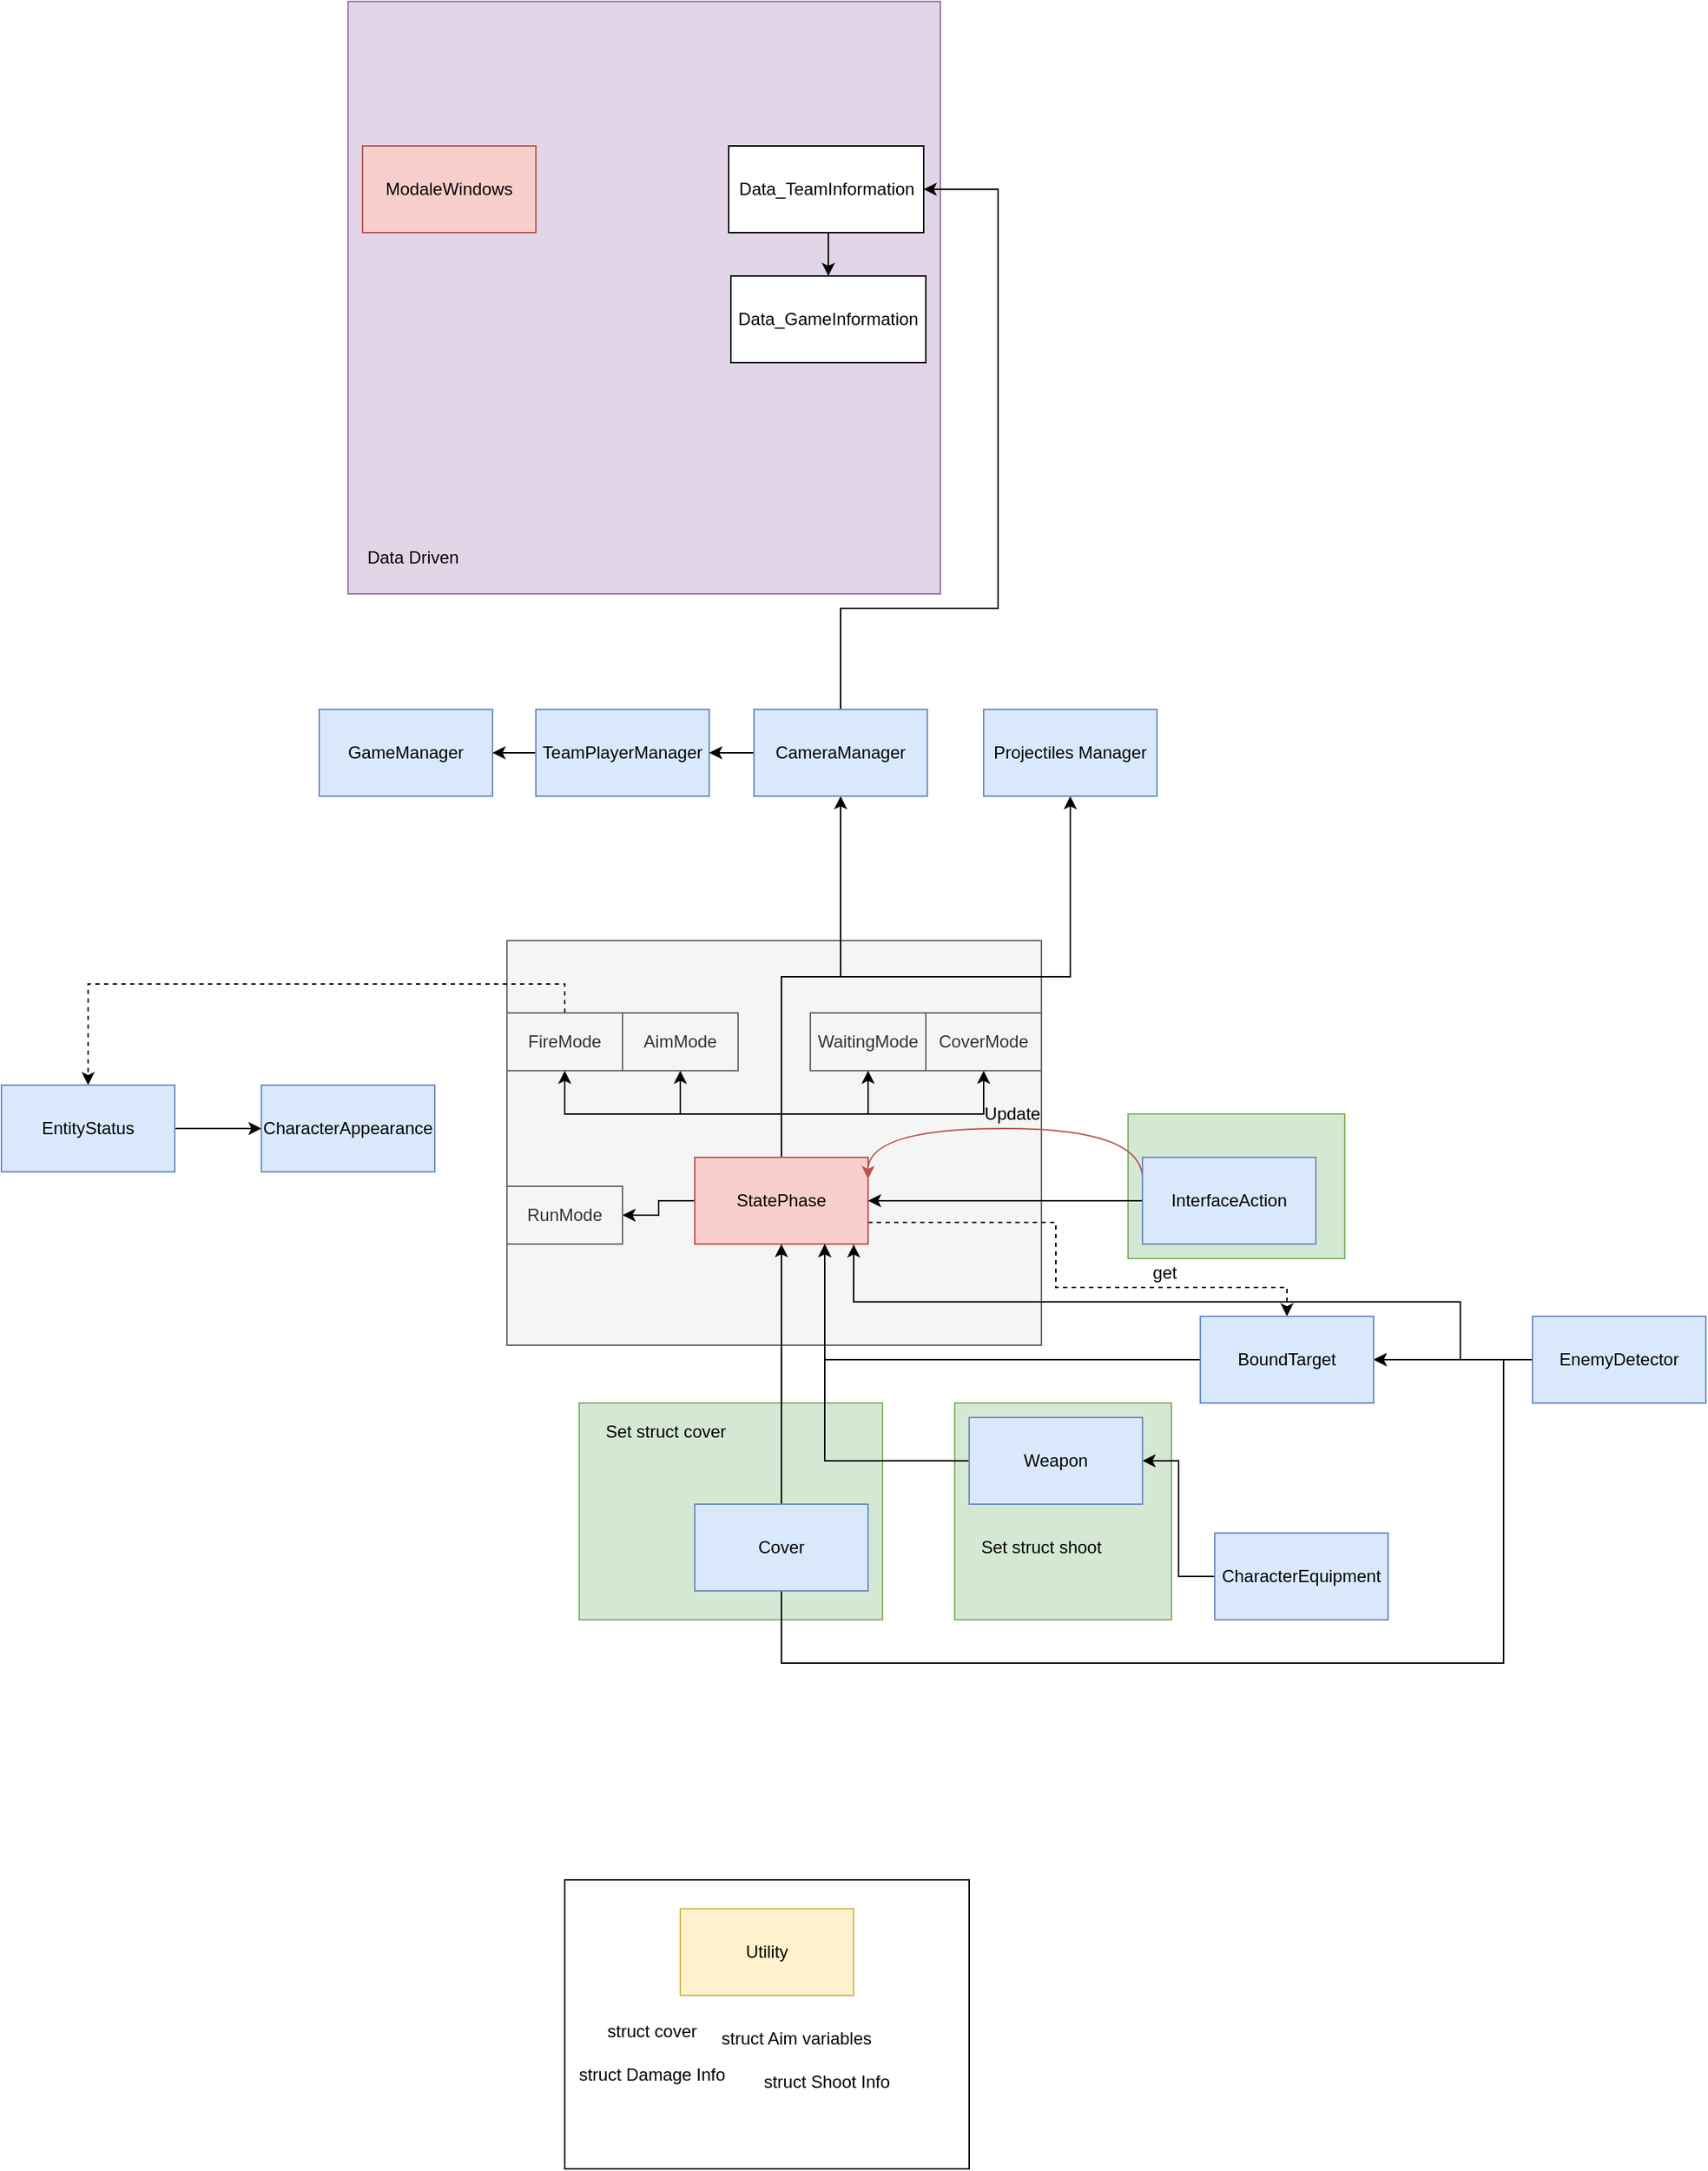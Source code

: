 <mxfile version="19.0.3" type="device"><diagram id="tCTEgO2qFkj5q9trx0ss" name="Page-1"><mxGraphModel dx="2211" dy="2024" grid="1" gridSize="10" guides="1" tooltips="1" connect="1" arrows="1" fold="1" page="1" pageScale="1" pageWidth="827" pageHeight="1169" math="0" shadow="0"><root><mxCell id="0"/><mxCell id="1" parent="0"/><mxCell id="VukHi4_PjChNisi4whg4-3" value="" style="whiteSpace=wrap;html=1;aspect=fixed;fillColor=#e1d5e7;strokeColor=#9673a6;" parent="1" vertex="1"><mxGeometry x="50" y="-450" width="410" height="410" as="geometry"/></mxCell><mxCell id="D6vYxCn1FDiSgEgdDN5m-7" value="" style="whiteSpace=wrap;html=1;aspect=fixed;fillColor=#d5e8d4;strokeColor=#82b366;" parent="1" vertex="1"><mxGeometry x="470" y="520" width="150" height="150" as="geometry"/></mxCell><mxCell id="ZZHIDNOu3zNdZaFpJTHV-19" value="" style="rounded=0;whiteSpace=wrap;html=1;fillColor=#d5e8d4;strokeColor=#82b366;" parent="1" vertex="1"><mxGeometry x="590" y="320" width="150" height="100" as="geometry"/></mxCell><mxCell id="ZZHIDNOu3zNdZaFpJTHV-18" value="" style="rounded=0;whiteSpace=wrap;html=1;fillColor=#d5e8d4;strokeColor=#82b366;" parent="1" vertex="1"><mxGeometry x="210" y="520" width="210" height="150" as="geometry"/></mxCell><mxCell id="ZZHIDNOu3zNdZaFpJTHV-17" value="" style="rounded=0;whiteSpace=wrap;html=1;fillColor=#f5f5f5;fontColor=#333333;strokeColor=#666666;" parent="1" vertex="1"><mxGeometry x="160" y="200" width="370" height="280" as="geometry"/></mxCell><mxCell id="ZZHIDNOu3zNdZaFpJTHV-14" style="edgeStyle=orthogonalEdgeStyle;rounded=0;orthogonalLoop=1;jettySize=auto;html=1;exitX=0.5;exitY=0;exitDx=0;exitDy=0;entryX=0.5;entryY=1;entryDx=0;entryDy=0;" parent="1" source="ZZHIDNOu3zNdZaFpJTHV-1" target="ZZHIDNOu3zNdZaFpJTHV-5" edge="1"><mxGeometry relative="1" as="geometry"/></mxCell><mxCell id="ZZHIDNOu3zNdZaFpJTHV-15" style="edgeStyle=orthogonalEdgeStyle;rounded=0;orthogonalLoop=1;jettySize=auto;html=1;exitX=0.5;exitY=0;exitDx=0;exitDy=0;entryX=0.5;entryY=1;entryDx=0;entryDy=0;" parent="1" source="ZZHIDNOu3zNdZaFpJTHV-1" target="ZZHIDNOu3zNdZaFpJTHV-6" edge="1"><mxGeometry relative="1" as="geometry"/></mxCell><mxCell id="ZZHIDNOu3zNdZaFpJTHV-38" style="edgeStyle=orthogonalEdgeStyle;rounded=0;orthogonalLoop=1;jettySize=auto;html=1;exitX=0.5;exitY=0;exitDx=0;exitDy=0;entryX=0.5;entryY=1;entryDx=0;entryDy=0;" parent="1" source="ZZHIDNOu3zNdZaFpJTHV-1" target="ZZHIDNOu3zNdZaFpJTHV-36" edge="1"><mxGeometry relative="1" as="geometry"/></mxCell><mxCell id="ZZHIDNOu3zNdZaFpJTHV-39" style="edgeStyle=orthogonalEdgeStyle;rounded=0;orthogonalLoop=1;jettySize=auto;html=1;exitX=0.5;exitY=0;exitDx=0;exitDy=0;entryX=0.5;entryY=1;entryDx=0;entryDy=0;" parent="1" source="ZZHIDNOu3zNdZaFpJTHV-1" target="ZZHIDNOu3zNdZaFpJTHV-37" edge="1"><mxGeometry relative="1" as="geometry"/></mxCell><mxCell id="6qIB1XPldjNz_aJLj8l7-2" style="edgeStyle=orthogonalEdgeStyle;rounded=0;orthogonalLoop=1;jettySize=auto;html=1;exitX=1;exitY=0.75;exitDx=0;exitDy=0;dashed=1;" parent="1" source="ZZHIDNOu3zNdZaFpJTHV-1" target="JljYocN0lzqDGtctoEf5-1" edge="1"><mxGeometry relative="1" as="geometry"><Array as="points"><mxPoint x="540" y="395"/><mxPoint x="540" y="440"/><mxPoint x="700" y="440"/></Array></mxGeometry></mxCell><mxCell id="P7C32Zq1r6FT77Jx-Ter-2" style="edgeStyle=orthogonalEdgeStyle;rounded=0;orthogonalLoop=1;jettySize=auto;html=1;entryX=1;entryY=0.5;entryDx=0;entryDy=0;" parent="1" source="ZZHIDNOu3zNdZaFpJTHV-1" target="P7C32Zq1r6FT77Jx-Ter-1" edge="1"><mxGeometry relative="1" as="geometry"/></mxCell><mxCell id="LX9FoOZKNLVqJj4Y1FSg-2" style="edgeStyle=orthogonalEdgeStyle;rounded=0;orthogonalLoop=1;jettySize=auto;html=1;exitX=0.5;exitY=0;exitDx=0;exitDy=0;entryX=0.5;entryY=1;entryDx=0;entryDy=0;" parent="1" source="ZZHIDNOu3zNdZaFpJTHV-1" target="LX9FoOZKNLVqJj4Y1FSg-1" edge="1"><mxGeometry relative="1" as="geometry"/></mxCell><mxCell id="LX9FoOZKNLVqJj4Y1FSg-3" style="edgeStyle=orthogonalEdgeStyle;rounded=0;orthogonalLoop=1;jettySize=auto;html=1;exitX=0.5;exitY=0;exitDx=0;exitDy=0;" parent="1" source="ZZHIDNOu3zNdZaFpJTHV-1" target="UtRm3pZluISCBIhrPUxs-17" edge="1"><mxGeometry relative="1" as="geometry"/></mxCell><mxCell id="ZZHIDNOu3zNdZaFpJTHV-1" value="StatePhase" style="rounded=0;whiteSpace=wrap;html=1;fillColor=#f8cecc;strokeColor=#b85450;" parent="1" vertex="1"><mxGeometry x="290" y="350" width="120" height="60" as="geometry"/></mxCell><mxCell id="ZZHIDNOu3zNdZaFpJTHV-12" style="edgeStyle=orthogonalEdgeStyle;rounded=0;orthogonalLoop=1;jettySize=auto;html=1;exitX=0.5;exitY=0;exitDx=0;exitDy=0;entryX=0.5;entryY=1;entryDx=0;entryDy=0;" parent="1" source="ZZHIDNOu3zNdZaFpJTHV-2" target="ZZHIDNOu3zNdZaFpJTHV-1" edge="1"><mxGeometry relative="1" as="geometry"/></mxCell><mxCell id="mobiMwoLKj5RvGygPsU2-4" style="edgeStyle=orthogonalEdgeStyle;rounded=0;orthogonalLoop=1;jettySize=auto;html=1;exitX=0.5;exitY=1;exitDx=0;exitDy=0;entryX=1;entryY=0.5;entryDx=0;entryDy=0;strokeColor=#080303;" parent="1" source="ZZHIDNOu3zNdZaFpJTHV-2" target="JljYocN0lzqDGtctoEf5-1" edge="1"><mxGeometry relative="1" as="geometry"><Array as="points"><mxPoint x="350" y="700"/><mxPoint x="850" y="700"/><mxPoint x="850" y="490"/></Array></mxGeometry></mxCell><mxCell id="ZZHIDNOu3zNdZaFpJTHV-2" value="Cover" style="rounded=0;whiteSpace=wrap;html=1;fillColor=#dae8fc;strokeColor=#6c8ebf;" parent="1" vertex="1"><mxGeometry x="290" y="590" width="120" height="60" as="geometry"/></mxCell><mxCell id="ZZHIDNOu3zNdZaFpJTHV-9" style="edgeStyle=orthogonalEdgeStyle;rounded=0;orthogonalLoop=1;jettySize=auto;html=1;entryX=1;entryY=0.5;entryDx=0;entryDy=0;" parent="1" source="ZZHIDNOu3zNdZaFpJTHV-3" target="ZZHIDNOu3zNdZaFpJTHV-1" edge="1"><mxGeometry relative="1" as="geometry"/></mxCell><mxCell id="m983F00iGrGn_5yZQ7bF-1" style="edgeStyle=orthogonalEdgeStyle;orthogonalLoop=1;jettySize=auto;html=1;exitX=0;exitY=0.25;exitDx=0;exitDy=0;entryX=1;entryY=0.25;entryDx=0;entryDy=0;strokeColor=#b85450;curved=1;fillColor=#f8cecc;" parent="1" source="ZZHIDNOu3zNdZaFpJTHV-3" target="ZZHIDNOu3zNdZaFpJTHV-1" edge="1"><mxGeometry relative="1" as="geometry"><Array as="points"><mxPoint x="600" y="330"/><mxPoint x="410" y="330"/></Array></mxGeometry></mxCell><mxCell id="ZZHIDNOu3zNdZaFpJTHV-3" value="InterfaceAction" style="rounded=0;whiteSpace=wrap;html=1;fillColor=#dae8fc;strokeColor=#6c8ebf;" parent="1" vertex="1"><mxGeometry x="600" y="350" width="120" height="60" as="geometry"/></mxCell><mxCell id="ZZHIDNOu3zNdZaFpJTHV-5" value="AimMode" style="rounded=0;whiteSpace=wrap;html=1;fillColor=#f5f5f5;strokeColor=#666666;fontColor=#333333;" parent="1" vertex="1"><mxGeometry x="240" y="250" width="80" height="40" as="geometry"/></mxCell><mxCell id="ZZHIDNOu3zNdZaFpJTHV-40" style="edgeStyle=orthogonalEdgeStyle;rounded=0;orthogonalLoop=1;jettySize=auto;html=1;exitX=0.5;exitY=0;exitDx=0;exitDy=0;dashed=1;entryX=0.5;entryY=0;entryDx=0;entryDy=0;" parent="1" source="ZZHIDNOu3zNdZaFpJTHV-6" target="00pvtndDqEn2ZNiPaYXM-3" edge="1"><mxGeometry relative="1" as="geometry"><mxPoint x="-369.933" y="300" as="targetPoint"/></mxGeometry></mxCell><mxCell id="ZZHIDNOu3zNdZaFpJTHV-6" value="FireMode" style="rounded=0;whiteSpace=wrap;html=1;fillColor=#f5f5f5;strokeColor=#666666;fontColor=#333333;" parent="1" vertex="1"><mxGeometry x="160" y="250" width="80" height="40" as="geometry"/></mxCell><mxCell id="ZZHIDNOu3zNdZaFpJTHV-20" value="Update" style="text;html=1;strokeColor=none;fillColor=none;align=center;verticalAlign=middle;whiteSpace=wrap;rounded=0;" parent="1" vertex="1"><mxGeometry x="490" y="310" width="40" height="20" as="geometry"/></mxCell><mxCell id="ZZHIDNOu3zNdZaFpJTHV-22" value="Set struct cover" style="text;html=1;strokeColor=none;fillColor=none;align=center;verticalAlign=middle;whiteSpace=wrap;rounded=0;" parent="1" vertex="1"><mxGeometry x="220" y="530" width="100" height="20" as="geometry"/></mxCell><mxCell id="ZZHIDNOu3zNdZaFpJTHV-35" style="edgeStyle=orthogonalEdgeStyle;rounded=0;orthogonalLoop=1;jettySize=auto;html=1;entryX=0.75;entryY=1;entryDx=0;entryDy=0;exitX=0;exitY=0.5;exitDx=0;exitDy=0;" parent="1" source="D6vYxCn1FDiSgEgdDN5m-5" target="ZZHIDNOu3zNdZaFpJTHV-1" edge="1"><mxGeometry relative="1" as="geometry"><mxPoint x="590" y="550" as="sourcePoint"/></mxGeometry></mxCell><mxCell id="ZZHIDNOu3zNdZaFpJTHV-36" value="CoverMode" style="whiteSpace=wrap;html=1;fillColor=#f5f5f5;strokeColor=#666666;fontColor=#333333;" parent="1" vertex="1"><mxGeometry x="450" y="250" width="80" height="40" as="geometry"/></mxCell><mxCell id="D6vYxCn1FDiSgEgdDN5m-3" style="edgeStyle=orthogonalEdgeStyle;rounded=0;orthogonalLoop=1;jettySize=auto;html=1;exitX=0;exitY=0.5;exitDx=0;exitDy=0;entryX=1;entryY=0.5;entryDx=0;entryDy=0;" parent="1" source="D6vYxCn1FDiSgEgdDN5m-2" target="D6vYxCn1FDiSgEgdDN5m-5" edge="1"><mxGeometry relative="1" as="geometry"><mxPoint x="590" y="540" as="targetPoint"/><mxPoint x="637" y="560" as="sourcePoint"/></mxGeometry></mxCell><mxCell id="D6vYxCn1FDiSgEgdDN5m-2" value="CharacterEquipment" style="whiteSpace=wrap;html=1;fillColor=#dae8fc;strokeColor=#6c8ebf;" parent="1" vertex="1"><mxGeometry x="650" y="610" width="120" height="60" as="geometry"/></mxCell><mxCell id="D6vYxCn1FDiSgEgdDN5m-5" value="Weapon" style="rounded=0;whiteSpace=wrap;html=1;fillColor=#dae8fc;strokeColor=#6c8ebf;" parent="1" vertex="1"><mxGeometry x="480" y="530" width="120" height="60" as="geometry"/></mxCell><mxCell id="D6vYxCn1FDiSgEgdDN5m-9" value="Set struct shoot" style="text;html=1;strokeColor=none;fillColor=none;align=center;verticalAlign=middle;whiteSpace=wrap;rounded=0;" parent="1" vertex="1"><mxGeometry x="480" y="610" width="100" height="20" as="geometry"/></mxCell><mxCell id="wYQcqv7IBXYtwom-9PbW-1" style="edgeStyle=orthogonalEdgeStyle;rounded=0;orthogonalLoop=1;jettySize=auto;html=1;entryX=1;entryY=0.5;entryDx=0;entryDy=0;" parent="1" source="D6vYxCn1FDiSgEgdDN5m-11" target="JljYocN0lzqDGtctoEf5-1" edge="1"><mxGeometry relative="1" as="geometry"/></mxCell><mxCell id="UtRm3pZluISCBIhrPUxs-15" style="edgeStyle=orthogonalEdgeStyle;rounded=0;orthogonalLoop=1;jettySize=auto;html=1;exitX=0;exitY=0.5;exitDx=0;exitDy=0;entryX=0.917;entryY=1.004;entryDx=0;entryDy=0;entryPerimeter=0;" parent="1" source="D6vYxCn1FDiSgEgdDN5m-11" target="ZZHIDNOu3zNdZaFpJTHV-1" edge="1"><mxGeometry relative="1" as="geometry"><Array as="points"><mxPoint x="820" y="490"/><mxPoint x="820" y="450"/><mxPoint x="400" y="450"/></Array></mxGeometry></mxCell><mxCell id="D6vYxCn1FDiSgEgdDN5m-11" value="EnemyDetector" style="whiteSpace=wrap;html=1;fillColor=#dae8fc;strokeColor=#6c8ebf;" parent="1" vertex="1"><mxGeometry x="870" y="460" width="120" height="60" as="geometry"/></mxCell><mxCell id="D6vYxCn1FDiSgEgdDN5m-12" style="edgeStyle=orthogonalEdgeStyle;rounded=0;orthogonalLoop=1;jettySize=auto;html=1;exitX=0.5;exitY=1;exitDx=0;exitDy=0;dashed=1;" parent="1" source="ZZHIDNOu3zNdZaFpJTHV-19" target="ZZHIDNOu3zNdZaFpJTHV-19" edge="1"><mxGeometry relative="1" as="geometry"/></mxCell><mxCell id="JljYocN0lzqDGtctoEf5-4" style="edgeStyle=orthogonalEdgeStyle;rounded=0;orthogonalLoop=1;jettySize=auto;html=1;exitX=0;exitY=0.5;exitDx=0;exitDy=0;fillColor=#f8cecc;entryX=0.75;entryY=1;entryDx=0;entryDy=0;strokeColor=#080303;" parent="1" source="JljYocN0lzqDGtctoEf5-1" target="ZZHIDNOu3zNdZaFpJTHV-1" edge="1"><mxGeometry relative="1" as="geometry"><mxPoint x="380" y="410" as="targetPoint"/><Array as="points"><mxPoint x="380" y="490"/></Array></mxGeometry></mxCell><mxCell id="JljYocN0lzqDGtctoEf5-1" value="BoundTarget" style="whiteSpace=wrap;html=1;fillColor=#dae8fc;strokeColor=#6c8ebf;" parent="1" vertex="1"><mxGeometry x="640" y="460" width="120" height="60" as="geometry"/></mxCell><mxCell id="ZZHIDNOu3zNdZaFpJTHV-37" value="WaitingMode" style="whiteSpace=wrap;html=1;fillColor=#f5f5f5;strokeColor=#666666;fontColor=#333333;" parent="1" vertex="1"><mxGeometry x="370" y="250" width="80" height="40" as="geometry"/></mxCell><mxCell id="6qIB1XPldjNz_aJLj8l7-3" value="get" style="text;html=1;align=center;verticalAlign=middle;resizable=0;points=[];autosize=1;" parent="1" vertex="1"><mxGeometry x="600" y="420" width="30" height="20" as="geometry"/></mxCell><mxCell id="UtRm3pZluISCBIhrPUxs-10" style="edgeStyle=orthogonalEdgeStyle;rounded=0;orthogonalLoop=1;jettySize=auto;html=1;exitX=1;exitY=0.5;exitDx=0;exitDy=0;entryX=0;entryY=0.5;entryDx=0;entryDy=0;" parent="1" source="00pvtndDqEn2ZNiPaYXM-3" target="UtRm3pZluISCBIhrPUxs-9" edge="1"><mxGeometry relative="1" as="geometry"/></mxCell><mxCell id="00pvtndDqEn2ZNiPaYXM-3" value="EntityStatus" style="rounded=0;whiteSpace=wrap;html=1;fillColor=#dae8fc;strokeColor=#6c8ebf;" parent="1" vertex="1"><mxGeometry x="-190" y="300" width="120" height="60" as="geometry"/></mxCell><mxCell id="UtRm3pZluISCBIhrPUxs-1" value="" style="rounded=0;whiteSpace=wrap;html=1;" parent="1" vertex="1"><mxGeometry x="200" y="850" width="280" height="200" as="geometry"/></mxCell><mxCell id="UtRm3pZluISCBIhrPUxs-2" value="Utility" style="whiteSpace=wrap;html=1;fillColor=#fff2cc;strokeColor=#d6b656;" parent="1" vertex="1"><mxGeometry x="280" y="870" width="120" height="60" as="geometry"/></mxCell><mxCell id="UtRm3pZluISCBIhrPUxs-3" value="struct cover" style="text;html=1;align=center;verticalAlign=middle;resizable=0;points=[];autosize=1;strokeColor=none;fillColor=none;" parent="1" vertex="1"><mxGeometry x="220" y="945" width="80" height="20" as="geometry"/></mxCell><mxCell id="UtRm3pZluISCBIhrPUxs-4" value="struct Aim variables" style="text;html=1;align=center;verticalAlign=middle;resizable=0;points=[];autosize=1;strokeColor=none;fillColor=none;" parent="1" vertex="1"><mxGeometry x="300" y="950" width="120" height="20" as="geometry"/></mxCell><mxCell id="UtRm3pZluISCBIhrPUxs-6" value="struct Damage Info" style="text;html=1;align=center;verticalAlign=middle;resizable=0;points=[];autosize=1;strokeColor=none;fillColor=none;" parent="1" vertex="1"><mxGeometry x="200" y="975" width="120" height="20" as="geometry"/></mxCell><mxCell id="UtRm3pZluISCBIhrPUxs-7" value="struct Shoot Info" style="text;html=1;align=center;verticalAlign=middle;resizable=0;points=[];autosize=1;strokeColor=none;fillColor=none;" parent="1" vertex="1"><mxGeometry x="331" y="980" width="100" height="20" as="geometry"/></mxCell><mxCell id="UtRm3pZluISCBIhrPUxs-8" value="GameManager" style="whiteSpace=wrap;html=1;fillColor=#dae8fc;strokeColor=#6c8ebf;" parent="1" vertex="1"><mxGeometry x="30" y="40" width="120" height="60" as="geometry"/></mxCell><mxCell id="UtRm3pZluISCBIhrPUxs-9" value="CharacterAppearance" style="whiteSpace=wrap;html=1;fillColor=#dae8fc;strokeColor=#6c8ebf;" parent="1" vertex="1"><mxGeometry x="-10" y="300" width="120" height="60" as="geometry"/></mxCell><mxCell id="g_S3MTdDZp7tTZHvWOXx-2" style="edgeStyle=orthogonalEdgeStyle;rounded=0;orthogonalLoop=1;jettySize=auto;html=1;exitX=0;exitY=0.5;exitDx=0;exitDy=0;entryX=1;entryY=0.5;entryDx=0;entryDy=0;" edge="1" parent="1" source="UtRm3pZluISCBIhrPUxs-16" target="UtRm3pZluISCBIhrPUxs-8"><mxGeometry relative="1" as="geometry"/></mxCell><mxCell id="UtRm3pZluISCBIhrPUxs-16" value="TeamPlayerManager" style="whiteSpace=wrap;html=1;fillColor=#dae8fc;strokeColor=#6c8ebf;" parent="1" vertex="1"><mxGeometry x="180" y="40" width="120" height="60" as="geometry"/></mxCell><mxCell id="fPKpcXRQSirNrUmFGhRh-5" style="edgeStyle=orthogonalEdgeStyle;rounded=0;orthogonalLoop=1;jettySize=auto;html=1;exitX=0.5;exitY=0;exitDx=0;exitDy=0;entryX=1;entryY=0.5;entryDx=0;entryDy=0;" parent="1" source="UtRm3pZluISCBIhrPUxs-17" target="fPKpcXRQSirNrUmFGhRh-1" edge="1"><mxGeometry relative="1" as="geometry"><Array as="points"><mxPoint x="391" y="-30"/><mxPoint x="500" y="-30"/><mxPoint x="500" y="-320"/></Array></mxGeometry></mxCell><mxCell id="g_S3MTdDZp7tTZHvWOXx-1" style="edgeStyle=orthogonalEdgeStyle;rounded=0;orthogonalLoop=1;jettySize=auto;html=1;exitX=0;exitY=0.5;exitDx=0;exitDy=0;entryX=1;entryY=0.5;entryDx=0;entryDy=0;" edge="1" parent="1" source="UtRm3pZluISCBIhrPUxs-17" target="UtRm3pZluISCBIhrPUxs-16"><mxGeometry relative="1" as="geometry"/></mxCell><mxCell id="UtRm3pZluISCBIhrPUxs-17" value="CameraManager" style="whiteSpace=wrap;html=1;fillColor=#dae8fc;strokeColor=#6c8ebf;" parent="1" vertex="1"><mxGeometry x="331" y="40" width="120" height="60" as="geometry"/></mxCell><mxCell id="P7C32Zq1r6FT77Jx-Ter-1" value="RunMode" style="rounded=0;whiteSpace=wrap;html=1;fillColor=#f5f5f5;strokeColor=#666666;fontColor=#333333;" parent="1" vertex="1"><mxGeometry x="160" y="370" width="80" height="40" as="geometry"/></mxCell><mxCell id="LX9FoOZKNLVqJj4Y1FSg-1" value="Projectiles Manager" style="whiteSpace=wrap;html=1;fillColor=#dae8fc;strokeColor=#6c8ebf;" parent="1" vertex="1"><mxGeometry x="490" y="40" width="120" height="60" as="geometry"/></mxCell><mxCell id="VukHi4_PjChNisi4whg4-4" value="Data Driven" style="text;html=1;strokeColor=none;fillColor=none;align=center;verticalAlign=middle;whiteSpace=wrap;rounded=0;" parent="1" vertex="1"><mxGeometry x="60" y="-80" width="70" height="30" as="geometry"/></mxCell><mxCell id="OVmwTzO0f9cdbgpjXBfZ-3" value="ModaleWindows" style="rounded=0;whiteSpace=wrap;html=1;fillColor=#f8cecc;strokeColor=#b85450;" parent="1" vertex="1"><mxGeometry x="60" y="-350" width="120" height="60" as="geometry"/></mxCell><mxCell id="fPKpcXRQSirNrUmFGhRh-4" style="edgeStyle=orthogonalEdgeStyle;rounded=0;orthogonalLoop=1;jettySize=auto;html=1;exitX=0.5;exitY=1;exitDx=0;exitDy=0;entryX=0.5;entryY=0;entryDx=0;entryDy=0;" parent="1" source="fPKpcXRQSirNrUmFGhRh-1" target="fPKpcXRQSirNrUmFGhRh-2" edge="1"><mxGeometry relative="1" as="geometry"/></mxCell><mxCell id="fPKpcXRQSirNrUmFGhRh-1" value="Data_TeamInformation" style="whiteSpace=wrap;html=1;" parent="1" vertex="1"><mxGeometry x="313.5" y="-350" width="135" height="60" as="geometry"/></mxCell><mxCell id="fPKpcXRQSirNrUmFGhRh-2" value="Data_GameInformation" style="whiteSpace=wrap;html=1;" parent="1" vertex="1"><mxGeometry x="315" y="-260" width="135" height="60" as="geometry"/></mxCell></root></mxGraphModel></diagram></mxfile>